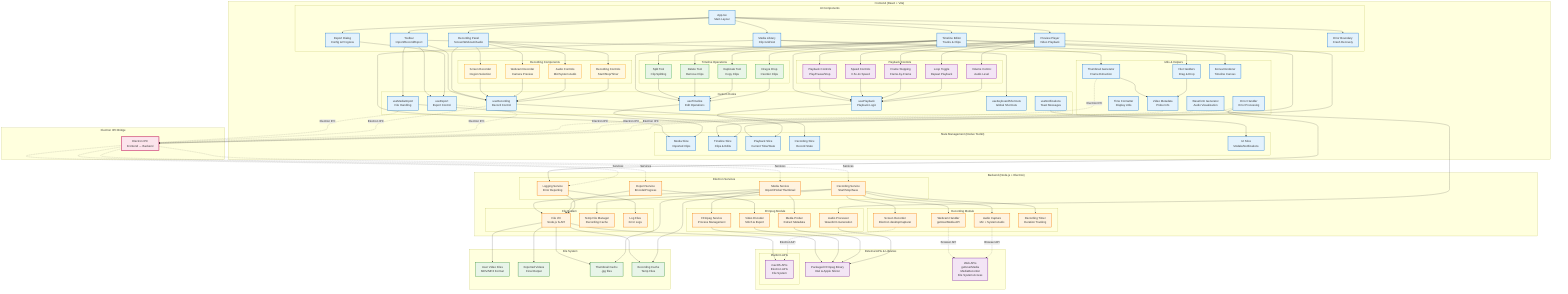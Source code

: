 graph TB
    subgraph "Frontend (React + Vite)"
        subgraph "UI Components"
            App[App.tsx<br/>Main Layout]
            Toolbar[Toolbar<br/>Import/Record/Export]
            MediaLib[Media Library<br/>Clip Grid/List]
            Timeline[Timeline Editor<br/>Tracks & Clips]
            Preview[Preview Player<br/>Video Playback]
            Recording[Recording Panel<br/>Screen/Webcam/Audio]
            Export[Export Dialog<br/>Config & Progress]
            ErrorBoundary[Error Boundary<br/>Crash Recovery]
        end
        
        subgraph "State Management (Redux Toolkit)"
            MediaSlice[Media Slice<br/>Imported Clips]
            TimelineSlice[Timeline Slice<br/>Clips & Edits]
            PlaybackSlice[Playback Slice<br/>Current Time/State]
            RecordingSlice[Recording Slice<br/>Record State]
            UISlice[UI Slice<br/>Modals/Notifications]
        end
        
        subgraph "Custom Hooks"
            UseMediaImport[useMediaImport<br/>File Handling]
            UseTimeline[useTimeline<br/>Edit Operations]
            UseRecording[useRecording<br/>Record Control]
            UsePlayback[usePlayback<br/>Playback Logic]
            UseExport[useExport<br/>Export Control]
            UseKeyboard[useKeyboardShortcuts<br/>Global Shortcuts]
            UseNotifications[useNotifications<br/>Toast Messages]
        end
        
        subgraph "Utils & Helpers"
            FileHandlers[File Handlers<br/>Drag & Drop]
            ThumbnailGen[Thumbnail Generator<br/>Frame Extraction]
            VideoMeta[Video Metadata<br/>Probe Info]
            TimeFormatter[Time Formatter<br/>Display Utils]
            KonvaRenderer[Konva Renderer<br/>Timeline Canvas]
            WaveformGen[Waveform Generator<br/>Audio Visualization]
            ErrorHandler[Error Handler<br/>Error Processing]
        end
        
        subgraph "Recording Components"
            ScreenRecorder[Screen Recorder<br/>Region Selection]
            WebcamRecorder[Webcam Recorder<br/>Camera Preview]
            AudioControls[Audio Controls<br/>Mic/System Audio]
            RecordingControls[Recording Controls<br/>Start/Stop/Timer]
        end
        
        subgraph "Timeline Operations"
            SplitTool[Split Tool<br/>Clip Splitting]
            DeleteTool[Delete Tool<br/>Remove Clips]
            DuplicateTool[Duplicate Tool<br/>Copy Clips]
            DragDrop[Drag & Drop<br/>Reorder Clips]
        end
        
        subgraph "Playback Controls"
            PlaybackControls[Playback Controls<br/>Play/Pause/Stop]
            SpeedControls[Speed Controls<br/>0.5x-2x Speed]
            FrameStepping[Frame Stepping<br/>Frame-by-Frame]
            LoopToggle[Loop Toggle<br/>Repeat Playback]
            VolumeControl[Volume Control<br/>Audio Level]
        end
    end
    
    subgraph "Electron IPC Bridge"
        IPC[Electron IPC<br/>Frontend ↔ Backend]
    end
    
    subgraph "Backend (Node.js + Electron)"
        subgraph "Electron Services"
            MediaCmd[Media Service<br/>Import/Probe/Thumbnail]
            RecordCmd[Recording Service<br/>Start/Stop/Save]
            ExportCmd[Export Service<br/>Encode/Progress]
            LoggingCmd[Logging Service<br/>Error Reporting]
        end
        
        subgraph "Recording Module"
            ScreenRec[Screen Recorder<br/>Electron desktopCapturer]
            WebcamRec[Webcam Handler<br/>getUserMedia API]
            AudioRec[Audio Capture<br/>Mic + System Audio]
            RecordingTimer[Recording Timer<br/>Duration Tracking]
        end
        
        subgraph "FFmpeg Module"
            FFmpegWrapper[FFmpeg Service<br/>Process Management]
            Encoder[Video Encoder<br/>Stitch & Export]
            Prober[Media Prober<br/>Extract Metadata]
            AudioProcessor[Audio Processor<br/>Waveform Generation]
        end
        
        subgraph "File System"
            FileIO[File I/O<br/>Node.js fs API]
            TempFiles[Temp File Manager<br/>Recording Cache]
            LogFiles[Log Files<br/>Error Logs]
        end
    end
    
    subgraph "External APIs & Libraries"
        FFmpeg[Packaged FFmpeg Binary<br/>Intel & Apple Silicon]
        
        subgraph "Platform APIs"
            MacOS[macOS APIs<br/>Electron APIs<br/>File System]
        end
        
        WebAPIs[Web APIs<br/>getUserMedia<br/>MediaRecorder<br/>File System Access]
    end
    
    subgraph "File System"
        UserFiles[User Video Files<br/>MOV/MP4 Format]
        Exports[Exported Videos<br/>Final Output]
        Thumbnails[Thumbnail Cache<br/>.jpg files]
        Recordings[Recording Cache<br/>Temp Files]
    end
    
    %% Frontend Connections
    App --> Toolbar
    App --> MediaLib
    App --> Timeline
    App --> Preview
    App --> Recording
    App --> Export
    App --> ErrorBoundary
    
    Toolbar --> UseMediaImport
    Toolbar --> UseRecording
    Toolbar --> UseExport
    Toolbar --> UseKeyboard
    
    MediaLib --> MediaSlice
    MediaLib --> FileHandlers
    MediaLib --> ThumbnailGen
    
    Timeline --> TimelineSlice
    Timeline --> UseTimeline
    Timeline --> KonvaRenderer
    Timeline --> SplitTool
    Timeline --> DeleteTool
    Timeline --> DuplicateTool
    Timeline --> DragDrop
    
    Preview --> PlaybackSlice
    Preview --> UsePlayback
    Preview --> PlaybackControls
    Preview --> SpeedControls
    Preview --> FrameStepping
    Preview --> LoopToggle
    Preview --> VolumeControl
    
    Recording --> UseRecording
    Recording --> ScreenRecorder
    Recording --> WebcamRecorder
    Recording --> AudioControls
    Recording --> RecordingControls
    
    Export --> UseExport
    
    %% Store Connections
    UseMediaImport --> MediaSlice
    UseTimeline --> TimelineSlice
    UsePlayback --> PlaybackSlice
    UseRecording --> RecordingSlice
    UseNotifications --> UISlice
    
    %% Utils Connections
    ThumbnailGen --> VideoMeta
    FileHandlers --> VideoMeta
    WaveformGen --> AudioProcessor
    ErrorHandler --> LoggingCmd
    
    %% Recording Component Connections
    ScreenRecorder --> UseRecording
    WebcamRecorder --> UseRecording
    AudioControls --> UseRecording
    RecordingControls --> UseRecording
    
    %% Timeline Operation Connections
    SplitTool --> UseTimeline
    DeleteTool --> UseTimeline
    DuplicateTool --> UseTimeline
    DragDrop --> UseTimeline
    
    %% Playback Control Connections
    PlaybackControls --> UsePlayback
    SpeedControls --> UsePlayback
    FrameStepping --> UsePlayback
    LoopToggle --> UsePlayback
    VolumeControl --> UsePlayback
    
    %% IPC Bridge Connections
    UseMediaImport -.Electron IPC.-> IPC
    UseRecording -.Electron IPC.-> IPC
    UseExport -.Electron IPC.-> IPC
    ThumbnailGen -.Electron IPC.-> IPC
    VideoMeta -.Electron IPC.-> IPC
    WaveformGen -.Electron IPC.-> IPC
    ErrorHandler -.Electron IPC.-> IPC
    
    IPC -.Services.-> MediaCmd
    IPC -.Services.-> RecordCmd
    IPC -.Services.-> ExportCmd
    IPC -.Services.-> LoggingCmd
    
    %% Backend Service Connections
    MediaCmd --> FFmpegWrapper
    MediaCmd --> Prober
    MediaCmd --> FileIO
    
    RecordCmd --> ScreenRec
    RecordCmd --> WebcamRec
    RecordCmd --> AudioRec
    RecordCmd --> RecordingTimer
    RecordCmd --> TempFiles
    
    ExportCmd --> Encoder
    ExportCmd --> FileIO
    
    LoggingCmd --> LogFiles
    LoggingCmd --> FileIO
    
    %% FFmpeg Connections
    FFmpegWrapper --> FFmpeg
    Encoder --> FFmpeg
    Prober --> FFmpeg
    AudioProcessor --> FFmpeg
    
    %% Platform Connections
    FileIO --> MacOS
    
    %% Web API Connections
    WebcamRec -.Browser API.-> WebAPIs
    ScreenRec -.Electron API.-> MacOS
    AudioRec -.Browser API.-> WebAPIs
    
    %% File System Connections
    FileIO --> UserFiles
    FileIO --> Exports
    FileIO --> Thumbnails
    FileIO --> Recordings
    
    MediaCmd --> Thumbnails
    RecordCmd --> Recordings
    
    %% Styling
    classDef frontend fill:#e3f2fd,stroke:#1976d2,stroke-width:2px
    classDef backend fill:#fff3e0,stroke:#f57c00,stroke-width:2px
    classDef external fill:#f3e5f5,stroke:#7b1fa2,stroke-width:2px
    classDef storage fill:#e8f5e9,stroke:#388e3c,stroke-width:2px
    classDef ipc fill:#fce4ec,stroke:#c2185b,stroke-width:3px
    classDef recording fill:#fff8e1,stroke:#f9a825,stroke-width:2px
    classDef timeline fill:#e8f5e8,stroke:#4caf50,stroke-width:2px
    classDef playback fill:#f3e5f5,stroke:#9c27b0,stroke-width:2px
    
    class App,Toolbar,MediaLib,Timeline,Preview,Recording,Export,ErrorBoundary,MediaSlice,TimelineSlice,PlaybackSlice,RecordingSlice,UISlice,UseMediaImport,UseTimeline,UseRecording,UsePlayback,UseExport,UseKeyboard,UseNotifications,FileHandlers,ThumbnailGen,VideoMeta,TimeFormatter,KonvaRenderer,WaveformGen,ErrorHandler frontend
    
    class MediaCmd,RecordCmd,ExportCmd,LoggingCmd,ScreenRec,WebcamRec,AudioRec,RecordingTimer,FFmpegWrapper,Encoder,Prober,AudioProcessor,FileIO,TempFiles,LogFiles backend
    
    class FFmpeg,MacOS,WebAPIs external
    
    class UserFiles,Exports,Thumbnails,Recordings storage
    
    class IPC ipc
    
    class ScreenRecorder,WebcamRecorder,AudioControls,RecordingControls recording
    
    class SplitTool,DeleteTool,DuplicateTool,DragDrop timeline
    
    class PlaybackControls,SpeedControls,FrameStepping,LoopToggle,VolumeControl playback